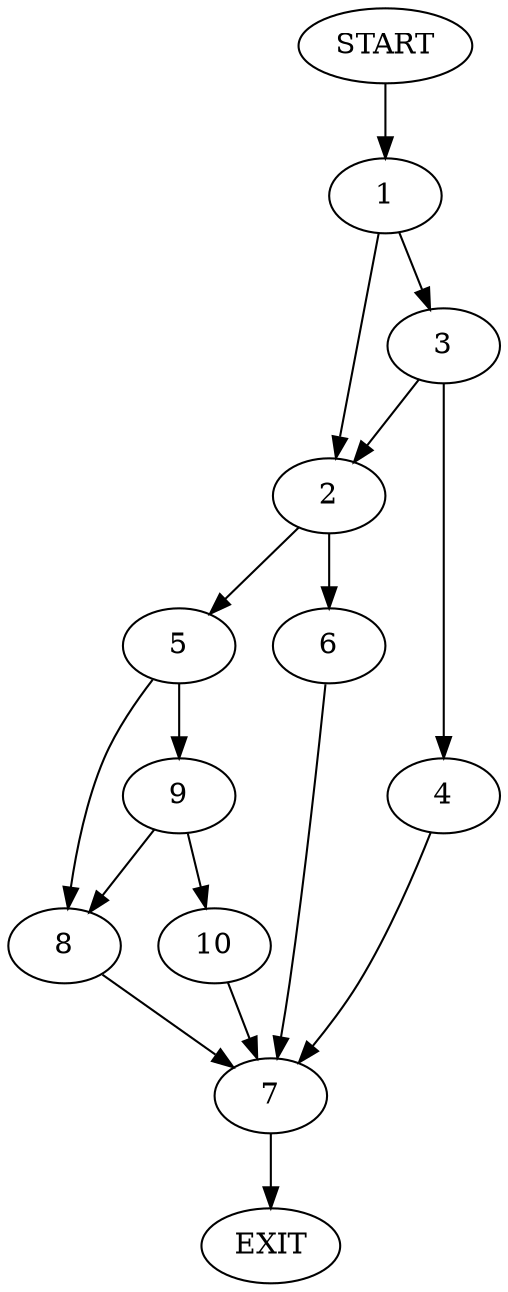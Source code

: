 digraph {
0 [label="START"]
11 [label="EXIT"]
0 -> 1
1 -> 2
1 -> 3
3 -> 2
3 -> 4
2 -> 5
2 -> 6
4 -> 7
7 -> 11
5 -> 8
5 -> 9
6 -> 7
9 -> 8
9 -> 10
8 -> 7
10 -> 7
}
